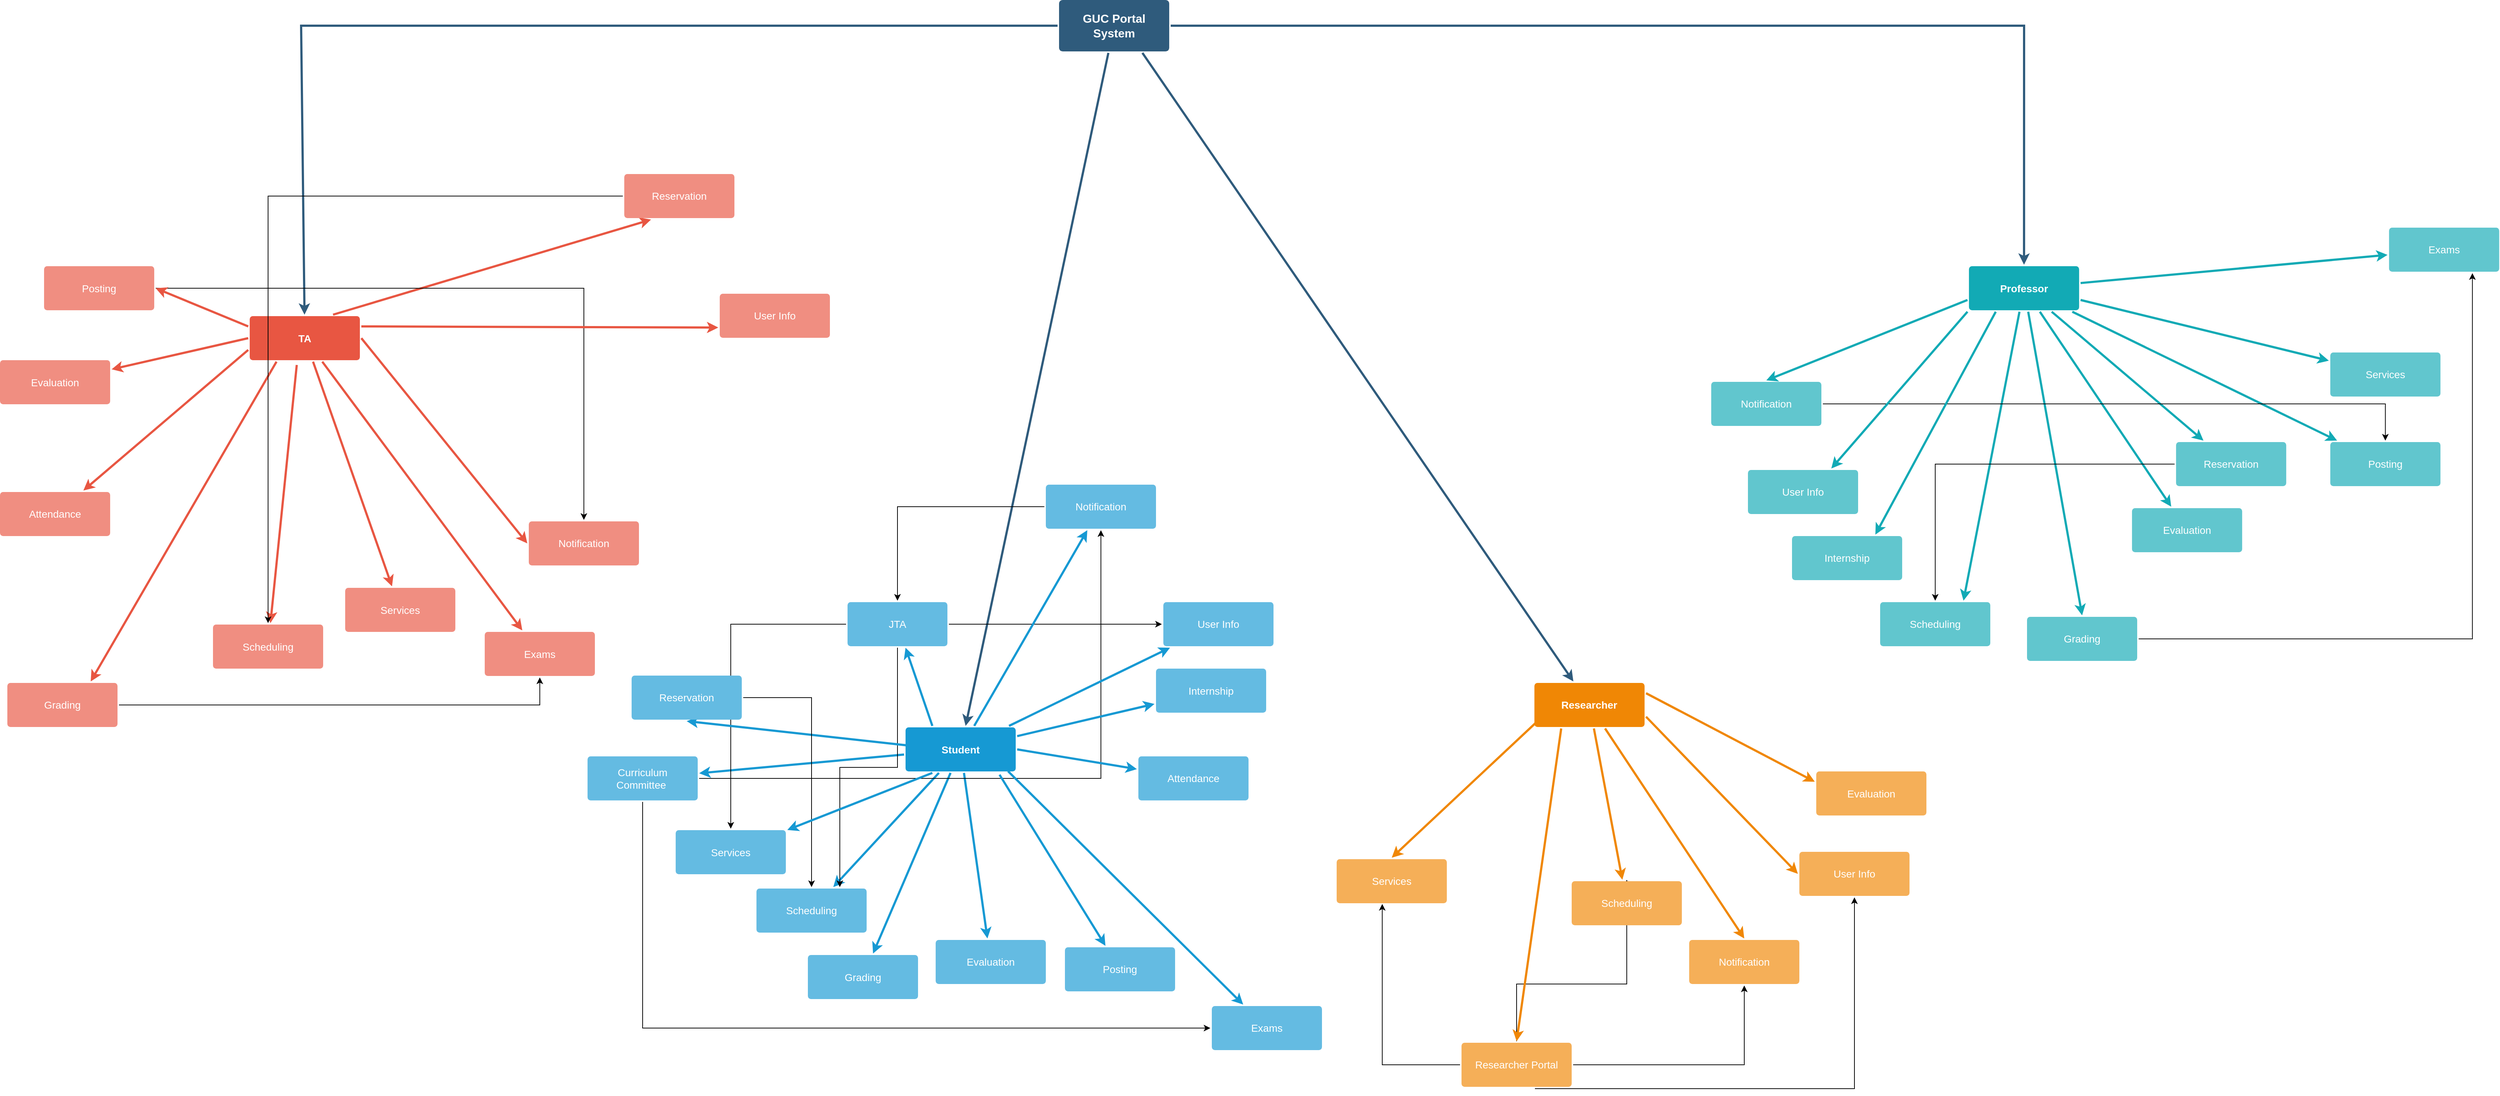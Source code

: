<mxfile version="12.8.1" type="device"><diagram id="6a731a19-8d31-9384-78a2-239565b7b9f0" name="Page-1"><mxGraphModel dx="2893" dy="2434" grid="1" gridSize="10" guides="1" tooltips="1" connect="1" arrows="1" fold="1" page="1" pageScale="1" pageWidth="1169" pageHeight="827" background="#ffffff" math="0" shadow="0"><root><mxCell id="0"/><mxCell id="1" parent="0"/><mxCell id="1745" value="" style="edgeStyle=none;rounded=0;jumpStyle=none;html=1;shadow=0;labelBackgroundColor=none;startArrow=none;startFill=0;endArrow=classic;endFill=1;jettySize=auto;orthogonalLoop=1;strokeColor=#2F5B7C;strokeWidth=3;fontFamily=Helvetica;fontSize=16;fontColor=#23445D;spacing=5;exitX=0.75;exitY=1;exitDx=0;exitDy=0;" parent="1" source="1749" target="1764" edge="1"><mxGeometry relative="1" as="geometry"/></mxCell><mxCell id="1746" value="" style="edgeStyle=none;rounded=0;jumpStyle=none;html=1;shadow=0;labelBackgroundColor=none;startArrow=none;startFill=0;endArrow=classic;endFill=1;jettySize=auto;orthogonalLoop=1;strokeColor=#2F5B7C;strokeWidth=3;fontFamily=Helvetica;fontSize=16;fontColor=#23445D;spacing=5;exitX=1;exitY=0.5;exitDx=0;exitDy=0;" parent="1" source="1749" target="1771" edge="1"><mxGeometry relative="1" as="geometry"><mxPoint x="1608" y="-560" as="sourcePoint"/><Array as="points"><mxPoint x="2826" y="-675"/></Array></mxGeometry></mxCell><mxCell id="1747" value="" style="edgeStyle=none;rounded=0;jumpStyle=none;html=1;shadow=0;labelBackgroundColor=none;startArrow=none;startFill=0;endArrow=classic;endFill=1;jettySize=auto;orthogonalLoop=1;strokeColor=#2F5B7C;strokeWidth=3;fontFamily=Helvetica;fontSize=16;fontColor=#23445D;spacing=5;" parent="1" source="1749" target="1760" edge="1"><mxGeometry relative="1" as="geometry"/></mxCell><mxCell id="1748" value="" style="edgeStyle=none;rounded=0;jumpStyle=none;html=1;shadow=0;labelBackgroundColor=none;startArrow=none;startFill=0;endArrow=classic;endFill=1;jettySize=auto;orthogonalLoop=1;strokeColor=#2F5B7C;strokeWidth=3;fontFamily=Helvetica;fontSize=16;fontColor=#23445D;spacing=5;exitX=0;exitY=0.5;exitDx=0;exitDy=0;" parent="1" source="1749" target="1753" edge="1"><mxGeometry relative="1" as="geometry"><mxPoint x="1265" y="5" as="sourcePoint"/><Array as="points"><mxPoint x="480" y="-675"/></Array></mxGeometry></mxCell><mxCell id="1749" value="GUC Portal System" style="rounded=1;whiteSpace=wrap;html=1;shadow=0;labelBackgroundColor=none;strokeColor=none;strokeWidth=3;fillColor=#2F5B7C;fontFamily=Helvetica;fontSize=16;fontColor=#FFFFFF;align=center;fontStyle=1;spacing=5;arcSize=7;perimeterSpacing=2;" parent="1" vertex="1"><mxGeometry x="1512" y="-710" width="150" height="70" as="geometry"/></mxCell><mxCell id="1750" value="" style="edgeStyle=none;rounded=1;jumpStyle=none;html=1;shadow=0;labelBackgroundColor=none;startArrow=none;startFill=0;jettySize=auto;orthogonalLoop=1;strokeColor=#E85642;strokeWidth=3;fontFamily=Helvetica;fontSize=14;fontColor=#FFFFFF;spacing=5;fontStyle=1;fillColor=#b0e3e6;exitX=0.429;exitY=1.07;exitDx=0;exitDy=0;exitPerimeter=0;" parent="1" source="1753" target="1756" edge="1"><mxGeometry relative="1" as="geometry"/></mxCell><mxCell id="1751" value="" style="edgeStyle=none;rounded=1;jumpStyle=none;html=1;shadow=0;labelBackgroundColor=none;startArrow=none;startFill=0;jettySize=auto;orthogonalLoop=1;strokeColor=#E85642;strokeWidth=3;fontFamily=Helvetica;fontSize=14;fontColor=#FFFFFF;spacing=5;fontStyle=1;fillColor=#b0e3e6;exitX=0.25;exitY=1;exitDx=0;exitDy=0;entryX=0.75;entryY=0;entryDx=0;entryDy=0;" parent="1" source="1753" target="1755" edge="1"><mxGeometry relative="1" as="geometry"><mxPoint x="153.169" y="-112" as="targetPoint"/></mxGeometry></mxCell><mxCell id="1752" value="" style="edgeStyle=none;rounded=1;jumpStyle=none;html=1;shadow=0;labelBackgroundColor=none;startArrow=none;startFill=0;jettySize=auto;orthogonalLoop=1;strokeColor=#E85642;strokeWidth=3;fontFamily=Helvetica;fontSize=14;fontColor=#FFFFFF;spacing=5;fontStyle=1;fillColor=#b0e3e6;exitX=0;exitY=0.5;exitDx=0;exitDy=0;" parent="1" source="1753" target="1754" edge="1"><mxGeometry relative="1" as="geometry"/></mxCell><mxCell id="1753" value="TA" style="rounded=1;whiteSpace=wrap;html=1;shadow=0;labelBackgroundColor=none;strokeColor=none;strokeWidth=3;fillColor=#e85642;fontFamily=Helvetica;fontSize=14;fontColor=#FFFFFF;align=center;spacing=5;fontStyle=1;arcSize=7;perimeterSpacing=2;" parent="1" vertex="1"><mxGeometry x="410" y="-279.5" width="150" height="60" as="geometry"/></mxCell><mxCell id="1754" value="Evaluation" style="rounded=1;whiteSpace=wrap;html=1;shadow=0;labelBackgroundColor=none;strokeColor=none;strokeWidth=3;fillColor=#f08e81;fontFamily=Helvetica;fontSize=14;fontColor=#FFFFFF;align=center;spacing=5;fontStyle=0;arcSize=7;perimeterSpacing=2;" parent="1" vertex="1"><mxGeometry x="70" y="-219.5" width="150" height="60" as="geometry"/></mxCell><mxCell id="rQhUdkyfolmBULI55vf_-1826" style="edgeStyle=orthogonalEdgeStyle;rounded=0;orthogonalLoop=1;jettySize=auto;html=1;strokeColor=#000000;" edge="1" parent="1" source="1755" target="j06e7olfKbZUNl_TNDmU-1807"><mxGeometry relative="1" as="geometry"><mxPoint x="135" y="294" as="targetPoint"/></mxGeometry></mxCell><mxCell id="1755" value="Grading" style="rounded=1;whiteSpace=wrap;html=1;shadow=0;labelBackgroundColor=none;strokeColor=none;strokeWidth=3;fillColor=#f08e81;fontFamily=Helvetica;fontSize=14;fontColor=#FFFFFF;align=center;spacing=5;fontStyle=0;arcSize=7;perimeterSpacing=2;" parent="1" vertex="1"><mxGeometry x="80" y="220" width="150" height="60" as="geometry"/></mxCell><mxCell id="1756" value="Scheduling" style="rounded=1;whiteSpace=wrap;html=1;shadow=0;labelBackgroundColor=none;strokeColor=none;strokeWidth=3;fillColor=#f08e81;fontFamily=Helvetica;fontSize=14;fontColor=#FFFFFF;align=center;spacing=5;fontStyle=0;arcSize=7;perimeterSpacing=2;" parent="1" vertex="1"><mxGeometry x="360" y="140.5" width="150" height="60" as="geometry"/></mxCell><mxCell id="1757" value="" style="edgeStyle=none;rounded=0;jumpStyle=none;html=1;shadow=0;labelBackgroundColor=none;startArrow=none;startFill=0;endArrow=classic;endFill=1;jettySize=auto;orthogonalLoop=1;strokeColor=#1699D3;strokeWidth=3;fontFamily=Helvetica;fontSize=14;fontColor=#FFFFFF;spacing=5;" parent="1" source="1760" target="1763" edge="1"><mxGeometry relative="1" as="geometry"/></mxCell><mxCell id="1758" value="" style="edgeStyle=none;rounded=0;jumpStyle=none;html=1;shadow=0;labelBackgroundColor=none;startArrow=none;startFill=0;endArrow=classic;endFill=1;jettySize=auto;orthogonalLoop=1;strokeColor=#1699D3;strokeWidth=3;fontFamily=Helvetica;fontSize=14;fontColor=#FFFFFF;spacing=5;" parent="1" source="1760" target="1762" edge="1"><mxGeometry relative="1" as="geometry"><mxPoint x="1398.543" y="488" as="targetPoint"/></mxGeometry></mxCell><mxCell id="1759" value="" style="edgeStyle=none;rounded=0;jumpStyle=none;html=1;shadow=0;labelBackgroundColor=none;startArrow=none;startFill=0;endArrow=classic;endFill=1;jettySize=auto;orthogonalLoop=1;strokeColor=#1699D3;strokeWidth=3;fontFamily=Helvetica;fontSize=14;fontColor=#FFFFFF;spacing=5;" parent="1" source="1760" target="1761" edge="1"><mxGeometry relative="1" as="geometry"/></mxCell><mxCell id="1760" value="Student" style="rounded=1;whiteSpace=wrap;html=1;shadow=0;labelBackgroundColor=none;strokeColor=none;strokeWidth=3;fillColor=#1699d3;fontFamily=Helvetica;fontSize=14;fontColor=#FFFFFF;align=center;spacing=5;fontStyle=1;arcSize=7;perimeterSpacing=2;" parent="1" vertex="1"><mxGeometry x="1303" y="280.5" width="150" height="60" as="geometry"/></mxCell><mxCell id="1761" value="Evaluation" style="rounded=1;whiteSpace=wrap;html=1;shadow=0;labelBackgroundColor=none;strokeColor=none;strokeWidth=3;fillColor=#64bbe2;fontFamily=Helvetica;fontSize=14;fontColor=#FFFFFF;align=center;spacing=5;arcSize=7;perimeterSpacing=2;" parent="1" vertex="1"><mxGeometry x="1344" y="570" width="150" height="60" as="geometry"/></mxCell><mxCell id="1762" value="Grading" style="rounded=1;whiteSpace=wrap;html=1;shadow=0;labelBackgroundColor=none;strokeColor=none;strokeWidth=3;fillColor=#64bbe2;fontFamily=Helvetica;fontSize=14;fontColor=#FFFFFF;align=center;spacing=5;arcSize=7;perimeterSpacing=2;" parent="1" vertex="1"><mxGeometry x="1170" y="590.5" width="150" height="60" as="geometry"/></mxCell><mxCell id="1763" value="Scheduling" style="rounded=1;whiteSpace=wrap;html=1;shadow=0;labelBackgroundColor=none;strokeColor=none;strokeWidth=3;fillColor=#64bbe2;fontFamily=Helvetica;fontSize=14;fontColor=#FFFFFF;align=center;spacing=5;arcSize=7;perimeterSpacing=2;" parent="1" vertex="1"><mxGeometry x="1100" y="500" width="150" height="60" as="geometry"/></mxCell><mxCell id="1764" value="Researcher" style="rounded=1;whiteSpace=wrap;html=1;shadow=0;labelBackgroundColor=none;strokeColor=none;strokeWidth=3;fillColor=#F08705;fontFamily=Helvetica;fontSize=14;fontColor=#FFFFFF;align=center;spacing=5;fontStyle=1;arcSize=7;perimeterSpacing=2;" parent="1" vertex="1"><mxGeometry x="2159.25" y="220" width="150" height="60" as="geometry"/></mxCell><mxCell id="1765" value="Evaluation" style="rounded=1;whiteSpace=wrap;html=1;shadow=0;labelBackgroundColor=none;strokeColor=none;strokeWidth=3;fillColor=#f5af58;fontFamily=Helvetica;fontSize=14;fontColor=#FFFFFF;align=center;spacing=5;arcSize=7;perimeterSpacing=2;" parent="1" vertex="1"><mxGeometry x="2543" y="340.5" width="150" height="60" as="geometry"/></mxCell><mxCell id="1766" value="" style="edgeStyle=none;rounded=0;jumpStyle=none;html=1;shadow=0;labelBackgroundColor=none;startArrow=none;startFill=0;endArrow=classic;endFill=1;jettySize=auto;orthogonalLoop=1;strokeColor=#F08705;strokeWidth=3;fontFamily=Helvetica;fontSize=14;fontColor=#FFFFFF;spacing=5;entryX=0;entryY=0.25;entryDx=0;entryDy=0;exitX=1;exitY=0.25;exitDx=0;exitDy=0;" parent="1" source="1764" target="1765" edge="1"><mxGeometry relative="1" as="geometry"><mxPoint x="2584.25" y="331.762" as="targetPoint"/></mxGeometry></mxCell><mxCell id="1767" value="Services" style="rounded=1;whiteSpace=wrap;html=1;shadow=0;labelBackgroundColor=none;strokeColor=none;strokeWidth=3;fillColor=#f5af58;fontFamily=Helvetica;fontSize=14;fontColor=#FFFFFF;align=center;spacing=5;arcSize=7;perimeterSpacing=2;" parent="1" vertex="1"><mxGeometry x="1890" y="460" width="150" height="60" as="geometry"/></mxCell><mxCell id="1768" value="" style="edgeStyle=none;rounded=0;jumpStyle=none;html=1;shadow=0;labelBackgroundColor=none;startArrow=none;startFill=0;endArrow=classic;endFill=1;jettySize=auto;orthogonalLoop=1;strokeColor=#F08705;strokeWidth=3;fontFamily=Helvetica;fontSize=14;fontColor=#FFFFFF;spacing=5;entryX=0.5;entryY=0;entryDx=0;entryDy=0;" parent="1" target="1767" edge="1"><mxGeometry relative="1" as="geometry"><mxPoint x="2170" y="266" as="sourcePoint"/><mxPoint x="2030.003" y="537.25" as="targetPoint"/></mxGeometry></mxCell><mxCell id="rQhUdkyfolmBULI55vf_-1818" style="edgeStyle=orthogonalEdgeStyle;rounded=0;orthogonalLoop=1;jettySize=auto;html=1;entryX=0.416;entryY=0.984;entryDx=0;entryDy=0;entryPerimeter=0;strokeColor=#000000;" edge="1" parent="1" source="1769" target="1767"><mxGeometry relative="1" as="geometry"/></mxCell><mxCell id="rQhUdkyfolmBULI55vf_-1819" style="edgeStyle=orthogonalEdgeStyle;rounded=0;orthogonalLoop=1;jettySize=auto;html=1;entryX=0.5;entryY=0;entryDx=0;entryDy=0;strokeColor=#000000;" edge="1" parent="1" source="1769" target="j06e7olfKbZUNl_TNDmU-1837"><mxGeometry relative="1" as="geometry"/></mxCell><mxCell id="rQhUdkyfolmBULI55vf_-1820" style="edgeStyle=orthogonalEdgeStyle;rounded=0;orthogonalLoop=1;jettySize=auto;html=1;strokeColor=#000000;exitX=0.662;exitY=1.008;exitDx=0;exitDy=0;exitPerimeter=0;" edge="1" parent="1" source="1769" target="j06e7olfKbZUNl_TNDmU-1832"><mxGeometry relative="1" as="geometry"/></mxCell><mxCell id="rQhUdkyfolmBULI55vf_-1821" style="edgeStyle=orthogonalEdgeStyle;rounded=0;orthogonalLoop=1;jettySize=auto;html=1;strokeColor=#000000;" edge="1" parent="1" source="1769" target="j06e7olfKbZUNl_TNDmU-1834"><mxGeometry relative="1" as="geometry"/></mxCell><mxCell id="1769" value="Researcher Portal" style="rounded=1;whiteSpace=wrap;html=1;shadow=0;labelBackgroundColor=none;strokeColor=none;strokeWidth=3;fillColor=#f5af58;fontFamily=Helvetica;fontSize=14;fontColor=#FFFFFF;align=center;spacing=5;arcSize=7;perimeterSpacing=2;" parent="1" vertex="1"><mxGeometry x="2060" y="710" width="150" height="60" as="geometry"/></mxCell><mxCell id="1770" value="" style="edgeStyle=none;rounded=0;jumpStyle=none;html=1;shadow=0;labelBackgroundColor=none;startArrow=none;startFill=0;endArrow=classic;endFill=1;jettySize=auto;orthogonalLoop=1;strokeColor=#F08705;strokeWidth=3;fontFamily=Helvetica;fontSize=14;fontColor=#FFFFFF;spacing=5;exitX=0.25;exitY=1;exitDx=0;exitDy=0;entryX=0.5;entryY=0;entryDx=0;entryDy=0;" parent="1" source="1764" target="1769" edge="1"><mxGeometry relative="1" as="geometry"><mxPoint x="2019.25" y="450" as="targetPoint"/></mxGeometry></mxCell><mxCell id="1771" value="Professor" style="rounded=1;whiteSpace=wrap;html=1;shadow=0;labelBackgroundColor=none;strokeColor=none;strokeWidth=3;fillColor=#12aab5;fontFamily=Helvetica;fontSize=14;fontColor=#FFFFFF;align=center;spacing=5;fontStyle=1;arcSize=7;perimeterSpacing=2;" parent="1" vertex="1"><mxGeometry x="2750.92" y="-347.5" width="150" height="60" as="geometry"/></mxCell><mxCell id="1772" value="&lt;span style=&quot;white-space: normal&quot;&gt;Scheduling&lt;/span&gt;" style="rounded=1;whiteSpace=wrap;html=1;shadow=0;labelBackgroundColor=none;strokeColor=none;strokeWidth=3;fillColor=#61c6ce;fontFamily=Helvetica;fontSize=14;fontColor=#FFFFFF;align=center;spacing=5;fontStyle=0;arcSize=7;perimeterSpacing=2;" parent="1" vertex="1"><mxGeometry x="2630" y="110" width="150" height="60" as="geometry"/></mxCell><mxCell id="1773" value="" style="edgeStyle=none;rounded=1;jumpStyle=none;html=1;shadow=0;labelBackgroundColor=none;startArrow=none;startFill=0;jettySize=auto;orthogonalLoop=1;strokeColor=#12AAB5;strokeWidth=3;fontFamily=Helvetica;fontSize=14;fontColor=#FFFFFF;spacing=5;fontStyle=1;fillColor=#b0e3e6;entryX=0.75;entryY=0;entryDx=0;entryDy=0;" parent="1" source="1771" target="1772" edge="1"><mxGeometry relative="1" as="geometry"><mxPoint x="2753.87" y="70" as="targetPoint"/></mxGeometry></mxCell><mxCell id="rQhUdkyfolmBULI55vf_-1824" style="edgeStyle=orthogonalEdgeStyle;rounded=0;orthogonalLoop=1;jettySize=auto;html=1;entryX=0.75;entryY=1;entryDx=0;entryDy=0;strokeColor=#000000;" edge="1" parent="1" source="1774" target="j06e7olfKbZUNl_TNDmU-1824"><mxGeometry relative="1" as="geometry"/></mxCell><mxCell id="1774" value="Grading" style="rounded=1;whiteSpace=wrap;html=1;shadow=0;labelBackgroundColor=none;strokeColor=none;strokeWidth=3;fillColor=#61c6ce;fontFamily=Helvetica;fontSize=14;fontColor=#FFFFFF;align=center;spacing=5;fontStyle=0;arcSize=7;perimeterSpacing=2;" parent="1" vertex="1"><mxGeometry x="2830" y="130" width="150" height="60" as="geometry"/></mxCell><mxCell id="1775" value="" style="edgeStyle=none;rounded=1;jumpStyle=none;html=1;shadow=0;labelBackgroundColor=none;startArrow=none;startFill=0;jettySize=auto;orthogonalLoop=1;strokeColor=#12AAB5;strokeWidth=3;fontFamily=Helvetica;fontSize=14;fontColor=#FFFFFF;spacing=5;fontStyle=1;fillColor=#b0e3e6;entryX=0.5;entryY=0;entryDx=0;entryDy=0;" parent="1" source="1771" target="1774" edge="1"><mxGeometry relative="1" as="geometry"><mxPoint x="2880.853" y="-214.5" as="targetPoint"/></mxGeometry></mxCell><mxCell id="1776" value="Evaluation" style="rounded=1;whiteSpace=wrap;html=1;shadow=0;labelBackgroundColor=none;strokeColor=none;strokeWidth=3;fillColor=#61c6ce;fontFamily=Helvetica;fontSize=14;fontColor=#FFFFFF;align=center;spacing=5;fontStyle=0;arcSize=7;perimeterSpacing=2;" parent="1" vertex="1"><mxGeometry x="2972.92" y="-18" width="150" height="60" as="geometry"/></mxCell><mxCell id="1777" value="" style="edgeStyle=none;rounded=1;jumpStyle=none;html=1;shadow=0;labelBackgroundColor=none;startArrow=none;startFill=0;jettySize=auto;orthogonalLoop=1;strokeColor=#12AAB5;strokeWidth=3;fontFamily=Helvetica;fontSize=14;fontColor=#FFFFFF;spacing=5;fontStyle=1;fillColor=#b0e3e6;" parent="1" source="1771" target="1776" edge="1"><mxGeometry relative="1" as="geometry"/></mxCell><mxCell id="rQhUdkyfolmBULI55vf_-1822" style="edgeStyle=orthogonalEdgeStyle;rounded=0;orthogonalLoop=1;jettySize=auto;html=1;strokeColor=#000000;" edge="1" parent="1" source="1778" target="1772"><mxGeometry relative="1" as="geometry"/></mxCell><mxCell id="1778" value="Reservation" style="rounded=1;whiteSpace=wrap;html=1;shadow=0;labelBackgroundColor=none;strokeColor=none;strokeWidth=3;fillColor=#61c6ce;fontFamily=Helvetica;fontSize=14;fontColor=#FFFFFF;align=center;spacing=5;fontStyle=0;arcSize=7;perimeterSpacing=2;" parent="1" vertex="1"><mxGeometry x="3032.92" y="-108" width="150" height="60" as="geometry"/></mxCell><mxCell id="1779" value="" style="edgeStyle=none;rounded=1;jumpStyle=none;html=1;shadow=0;labelBackgroundColor=none;startArrow=none;startFill=0;jettySize=auto;orthogonalLoop=1;strokeColor=#12AAB5;strokeWidth=3;fontFamily=Helvetica;fontSize=14;fontColor=#FFFFFF;spacing=5;fontStyle=1;fillColor=#b0e3e6;" parent="1" source="1771" target="1778" edge="1"><mxGeometry relative="1" as="geometry"/></mxCell><mxCell id="j06e7olfKbZUNl_TNDmU-1779" value="" style="edgeStyle=none;rounded=1;jumpStyle=none;html=1;shadow=0;labelBackgroundColor=none;startArrow=none;startFill=0;jettySize=auto;orthogonalLoop=1;strokeColor=#E85642;strokeWidth=3;fontFamily=Helvetica;fontSize=14;fontColor=#FFFFFF;spacing=5;fontStyle=1;fillColor=#b0e3e6;entryX=0.25;entryY=1;entryDx=0;entryDy=0;exitX=0.75;exitY=0;exitDx=0;exitDy=0;" parent="1" target="j06e7olfKbZUNl_TNDmU-1780" edge="1" source="1753"><mxGeometry relative="1" as="geometry"><mxPoint x="600" y="40" as="sourcePoint"/><mxPoint x="758" y="-233.5" as="targetPoint"/></mxGeometry></mxCell><mxCell id="rQhUdkyfolmBULI55vf_-1812" style="edgeStyle=orthogonalEdgeStyle;rounded=0;orthogonalLoop=1;jettySize=auto;html=1;strokeColor=#000000;" edge="1" parent="1" source="j06e7olfKbZUNl_TNDmU-1780" target="1756"><mxGeometry relative="1" as="geometry"/></mxCell><mxCell id="j06e7olfKbZUNl_TNDmU-1780" value="Reservation" style="rounded=1;whiteSpace=wrap;html=1;shadow=0;labelBackgroundColor=none;strokeColor=none;strokeWidth=3;fillColor=#f08e81;fontFamily=Helvetica;fontSize=14;fontColor=#FFFFFF;align=center;spacing=5;fontStyle=0;arcSize=7;perimeterSpacing=2;" parent="1" vertex="1"><mxGeometry x="920" y="-473" width="150" height="60" as="geometry"/></mxCell><mxCell id="j06e7olfKbZUNl_TNDmU-1782" value="" style="edgeStyle=none;rounded=0;jumpStyle=none;html=1;shadow=0;labelBackgroundColor=none;startArrow=none;startFill=0;endArrow=classic;endFill=1;jettySize=auto;orthogonalLoop=1;strokeColor=#1699D3;strokeWidth=3;fontFamily=Helvetica;fontSize=14;fontColor=#FFFFFF;spacing=5;" parent="1" source="1760" target="j06e7olfKbZUNl_TNDmU-1783" edge="1"><mxGeometry relative="1" as="geometry"><mxPoint x="1208.368" y="332.5" as="sourcePoint"/></mxGeometry></mxCell><mxCell id="rQhUdkyfolmBULI55vf_-1808" style="edgeStyle=orthogonalEdgeStyle;rounded=0;orthogonalLoop=1;jettySize=auto;html=1;strokeColor=#000000;" edge="1" parent="1" source="j06e7olfKbZUNl_TNDmU-1783" target="j06e7olfKbZUNl_TNDmU-1821"><mxGeometry relative="1" as="geometry"><mxPoint x="960" y="620" as="targetPoint"/><Array as="points"><mxPoint x="945" y="690"/><mxPoint x="1587" y="690"/></Array></mxGeometry></mxCell><mxCell id="rQhUdkyfolmBULI55vf_-1810" style="edgeStyle=orthogonalEdgeStyle;rounded=0;orthogonalLoop=1;jettySize=auto;html=1;strokeColor=#000000;" edge="1" parent="1" source="j06e7olfKbZUNl_TNDmU-1783" target="j06e7olfKbZUNl_TNDmU-1813"><mxGeometry relative="1" as="geometry"/></mxCell><mxCell id="j06e7olfKbZUNl_TNDmU-1783" value="Curriculum Committee&amp;nbsp;" style="rounded=1;whiteSpace=wrap;html=1;shadow=0;labelBackgroundColor=none;strokeColor=none;strokeWidth=3;fillColor=#64bbe2;fontFamily=Helvetica;fontSize=14;fontColor=#FFFFFF;align=center;spacing=5;arcSize=7;perimeterSpacing=2;" parent="1" vertex="1"><mxGeometry x="870" y="320" width="150" height="60" as="geometry"/></mxCell><mxCell id="j06e7olfKbZUNl_TNDmU-1784" value="" style="edgeStyle=none;rounded=0;jumpStyle=none;html=1;shadow=0;labelBackgroundColor=none;startArrow=none;startFill=0;endArrow=classic;endFill=1;jettySize=auto;orthogonalLoop=1;strokeColor=#1699D3;strokeWidth=3;fontFamily=Helvetica;fontSize=14;fontColor=#FFFFFF;spacing=5;exitX=0.25;exitY=0;exitDx=0;exitDy=0;" parent="1" source="1760" target="j06e7olfKbZUNl_TNDmU-1785" edge="1"><mxGeometry relative="1" as="geometry"><mxPoint x="1148.368" y="264.5" as="sourcePoint"/></mxGeometry></mxCell><mxCell id="rQhUdkyfolmBULI55vf_-1803" style="edgeStyle=orthogonalEdgeStyle;rounded=0;orthogonalLoop=1;jettySize=auto;html=1;strokeColor=#000000;entryX=0.75;entryY=0;entryDx=0;entryDy=0;" edge="1" parent="1" source="j06e7olfKbZUNl_TNDmU-1785" target="1763"><mxGeometry relative="1" as="geometry"><mxPoint x="1270" y="470" as="targetPoint"/></mxGeometry></mxCell><mxCell id="rQhUdkyfolmBULI55vf_-1804" style="edgeStyle=orthogonalEdgeStyle;rounded=0;orthogonalLoop=1;jettySize=auto;html=1;strokeColor=#000000;" edge="1" parent="1" source="j06e7olfKbZUNl_TNDmU-1785" target="j06e7olfKbZUNl_TNDmU-1819"><mxGeometry relative="1" as="geometry"/></mxCell><mxCell id="rQhUdkyfolmBULI55vf_-1805" style="edgeStyle=orthogonalEdgeStyle;rounded=0;orthogonalLoop=1;jettySize=auto;html=1;strokeColor=#000000;" edge="1" parent="1" source="j06e7olfKbZUNl_TNDmU-1785" target="j06e7olfKbZUNl_TNDmU-1791"><mxGeometry relative="1" as="geometry"/></mxCell><mxCell id="j06e7olfKbZUNl_TNDmU-1785" value="JTA" style="rounded=1;whiteSpace=wrap;html=1;shadow=0;labelBackgroundColor=none;strokeColor=none;strokeWidth=3;fillColor=#64bbe2;fontFamily=Helvetica;fontSize=14;fontColor=#FFFFFF;align=center;spacing=5;arcSize=7;perimeterSpacing=2;" parent="1" vertex="1"><mxGeometry x="1224" y="110" width="136" height="60" as="geometry"/></mxCell><mxCell id="j06e7olfKbZUNl_TNDmU-1786" value="" style="edgeStyle=none;rounded=0;jumpStyle=none;html=1;shadow=0;labelBackgroundColor=none;startArrow=none;startFill=0;endArrow=classic;endFill=1;jettySize=auto;orthogonalLoop=1;strokeColor=#1699D3;strokeWidth=3;fontFamily=Helvetica;fontSize=14;fontColor=#FFFFFF;spacing=5;exitX=0.026;exitY=0.414;exitDx=0;exitDy=0;exitPerimeter=0;entryX=0.5;entryY=1;entryDx=0;entryDy=0;" parent="1" source="1760" target="j06e7olfKbZUNl_TNDmU-1787" edge="1"><mxGeometry relative="1" as="geometry"><mxPoint x="1178.368" y="223" as="sourcePoint"/><mxPoint x="1298.122" y="292" as="targetPoint"/></mxGeometry></mxCell><mxCell id="rQhUdkyfolmBULI55vf_-1807" style="edgeStyle=orthogonalEdgeStyle;rounded=0;orthogonalLoop=1;jettySize=auto;html=1;strokeColor=#000000;" edge="1" parent="1" source="j06e7olfKbZUNl_TNDmU-1787" target="1763"><mxGeometry relative="1" as="geometry"/></mxCell><mxCell id="j06e7olfKbZUNl_TNDmU-1787" value="Reservation" style="rounded=1;whiteSpace=wrap;html=1;shadow=0;labelBackgroundColor=none;strokeColor=none;strokeWidth=3;fillColor=#64bbe2;fontFamily=Helvetica;fontSize=14;fontColor=#FFFFFF;align=center;spacing=5;arcSize=7;perimeterSpacing=2;" parent="1" vertex="1"><mxGeometry x="930" y="210" width="150" height="60" as="geometry"/></mxCell><mxCell id="rQhUdkyfolmBULI55vf_-1813" style="edgeStyle=orthogonalEdgeStyle;rounded=0;orthogonalLoop=1;jettySize=auto;html=1;strokeColor=#000000;" edge="1" parent="1" source="j06e7olfKbZUNl_TNDmU-1789" target="j06e7olfKbZUNl_TNDmU-1809"><mxGeometry relative="1" as="geometry"/></mxCell><mxCell id="j06e7olfKbZUNl_TNDmU-1789" value="Posting" style="rounded=1;whiteSpace=wrap;html=1;shadow=0;labelBackgroundColor=none;strokeColor=none;strokeWidth=3;fillColor=#f08e81;fontFamily=Helvetica;fontSize=14;fontColor=#FFFFFF;align=center;spacing=5;fontStyle=0;arcSize=7;perimeterSpacing=2;" parent="1" vertex="1"><mxGeometry x="130" y="-347.5" width="150" height="60" as="geometry"/></mxCell><mxCell id="j06e7olfKbZUNl_TNDmU-1790" value="" style="edgeStyle=none;rounded=1;jumpStyle=none;html=1;shadow=0;labelBackgroundColor=none;startArrow=none;startFill=0;jettySize=auto;orthogonalLoop=1;strokeColor=#E85642;strokeWidth=3;fontFamily=Helvetica;fontSize=14;fontColor=#FFFFFF;spacing=5;fontStyle=1;fillColor=#b0e3e6;entryX=1;entryY=0.5;entryDx=0;entryDy=0;exitX=0;exitY=0.25;exitDx=0;exitDy=0;" parent="1" source="1753" target="j06e7olfKbZUNl_TNDmU-1789" edge="1"><mxGeometry relative="1" as="geometry"><mxPoint x="477" y="-190" as="sourcePoint"/><mxPoint x="152" y="-226.0" as="targetPoint"/></mxGeometry></mxCell><mxCell id="j06e7olfKbZUNl_TNDmU-1791" value="Services" style="rounded=1;whiteSpace=wrap;html=1;shadow=0;labelBackgroundColor=none;strokeColor=none;strokeWidth=3;fillColor=#64bbe2;fontFamily=Helvetica;fontSize=14;fontColor=#FFFFFF;align=center;spacing=5;arcSize=7;perimeterSpacing=2;" parent="1" vertex="1"><mxGeometry x="990" y="420.5" width="150" height="60" as="geometry"/></mxCell><mxCell id="j06e7olfKbZUNl_TNDmU-1792" value="" style="edgeStyle=none;rounded=0;jumpStyle=none;html=1;shadow=0;labelBackgroundColor=none;startArrow=none;startFill=0;endArrow=classic;endFill=1;jettySize=auto;orthogonalLoop=1;strokeColor=#1699D3;strokeWidth=3;fontFamily=Helvetica;fontSize=14;fontColor=#FFFFFF;spacing=5;exitX=0.25;exitY=1;exitDx=0;exitDy=0;" parent="1" source="1760" target="j06e7olfKbZUNl_TNDmU-1791" edge="1"><mxGeometry relative="1" as="geometry"><mxPoint x="1379.5" y="449.999" as="sourcePoint"/></mxGeometry></mxCell><mxCell id="j06e7olfKbZUNl_TNDmU-1793" value="" style="edgeStyle=none;rounded=0;jumpStyle=none;html=1;shadow=0;labelBackgroundColor=none;startArrow=none;startFill=0;endArrow=classic;endFill=1;jettySize=auto;orthogonalLoop=1;strokeColor=#1699D3;strokeWidth=3;fontFamily=Helvetica;fontSize=14;fontColor=#FFFFFF;spacing=5;exitX=0.844;exitY=1.039;exitDx=0;exitDy=0;exitPerimeter=0;" parent="1" source="1760" target="j06e7olfKbZUNl_TNDmU-1794" edge="1"><mxGeometry relative="1" as="geometry"><mxPoint x="1881" y="439.05" as="sourcePoint"/></mxGeometry></mxCell><mxCell id="j06e7olfKbZUNl_TNDmU-1794" value="Posting" style="rounded=1;whiteSpace=wrap;html=1;shadow=0;labelBackgroundColor=none;strokeColor=none;strokeWidth=3;fillColor=#64bbe2;fontFamily=Helvetica;fontSize=14;fontColor=#FFFFFF;align=center;spacing=5;arcSize=7;perimeterSpacing=2;" parent="1" vertex="1"><mxGeometry x="1520" y="580" width="150" height="60" as="geometry"/></mxCell><mxCell id="j06e7olfKbZUNl_TNDmU-1797" value="" style="edgeStyle=none;rounded=0;jumpStyle=none;html=1;shadow=0;labelBackgroundColor=none;startArrow=none;startFill=0;endArrow=classic;endFill=1;jettySize=auto;orthogonalLoop=1;strokeColor=#1699D3;strokeWidth=3;fontFamily=Helvetica;fontSize=14;fontColor=#FFFFFF;spacing=5;exitX=1;exitY=0.5;exitDx=0;exitDy=0;" parent="1" source="1760" target="j06e7olfKbZUNl_TNDmU-1798" edge="1"><mxGeometry relative="1" as="geometry"><mxPoint x="1761" y="220.0" as="sourcePoint"/></mxGeometry></mxCell><mxCell id="j06e7olfKbZUNl_TNDmU-1798" value="Attendance" style="rounded=1;whiteSpace=wrap;html=1;shadow=0;labelBackgroundColor=none;strokeColor=none;strokeWidth=3;fillColor=#64bbe2;fontFamily=Helvetica;fontSize=14;fontColor=#FFFFFF;align=center;spacing=5;arcSize=7;perimeterSpacing=2;" parent="1" vertex="1"><mxGeometry x="1620" y="320.0" width="150" height="60" as="geometry"/></mxCell><mxCell id="j06e7olfKbZUNl_TNDmU-1799" value="Services" style="rounded=1;whiteSpace=wrap;html=1;shadow=0;labelBackgroundColor=none;strokeColor=none;strokeWidth=3;fillColor=#f08e81;fontFamily=Helvetica;fontSize=14;fontColor=#FFFFFF;align=center;spacing=5;fontStyle=0;arcSize=7;perimeterSpacing=2;" parent="1" vertex="1"><mxGeometry x="540" y="90.5" width="150" height="60" as="geometry"/></mxCell><mxCell id="j06e7olfKbZUNl_TNDmU-1800" value="" style="edgeStyle=none;rounded=1;jumpStyle=none;html=1;shadow=0;labelBackgroundColor=none;startArrow=none;startFill=0;jettySize=auto;orthogonalLoop=1;strokeColor=#E85642;strokeWidth=3;fontFamily=Helvetica;fontSize=14;fontColor=#FFFFFF;spacing=5;fontStyle=1;fillColor=#b0e3e6;" parent="1" source="1753" target="j06e7olfKbZUNl_TNDmU-1799" edge="1"><mxGeometry relative="1" as="geometry"><mxPoint x="467" y="-190.332" as="sourcePoint"/><mxPoint x="292.0" y="-236" as="targetPoint"/></mxGeometry></mxCell><mxCell id="j06e7olfKbZUNl_TNDmU-1801" value="Services" style="rounded=1;whiteSpace=wrap;html=1;shadow=0;labelBackgroundColor=none;strokeColor=none;strokeWidth=3;fillColor=#61c6ce;fontFamily=Helvetica;fontSize=14;fontColor=#FFFFFF;align=center;spacing=5;fontStyle=0;arcSize=7;perimeterSpacing=2;" parent="1" vertex="1"><mxGeometry x="3242.92" y="-230" width="150" height="60" as="geometry"/></mxCell><mxCell id="j06e7olfKbZUNl_TNDmU-1802" value="" style="edgeStyle=none;rounded=1;jumpStyle=none;html=1;shadow=0;labelBackgroundColor=none;startArrow=none;startFill=0;jettySize=auto;orthogonalLoop=1;strokeColor=#12AAB5;strokeWidth=3;fontFamily=Helvetica;fontSize=14;fontColor=#FFFFFF;spacing=5;fontStyle=1;fillColor=#b0e3e6;exitX=1;exitY=0.75;exitDx=0;exitDy=0;" parent="1" source="1771" target="j06e7olfKbZUNl_TNDmU-1801" edge="1"><mxGeometry relative="1" as="geometry"><mxPoint x="2869.293" y="-493.0" as="sourcePoint"/></mxGeometry></mxCell><mxCell id="j06e7olfKbZUNl_TNDmU-1804" value="" style="edgeStyle=none;rounded=1;jumpStyle=none;html=1;shadow=0;labelBackgroundColor=none;startArrow=none;startFill=0;jettySize=auto;orthogonalLoop=1;strokeColor=#E85642;strokeWidth=3;fontFamily=Helvetica;fontSize=14;fontColor=#FFFFFF;spacing=5;fontStyle=1;fillColor=#b0e3e6;entryX=0.75;entryY=0;entryDx=0;entryDy=0;exitX=0;exitY=0.75;exitDx=0;exitDy=0;" parent="1" source="1753" target="j06e7olfKbZUNl_TNDmU-1805" edge="1"><mxGeometry relative="1" as="geometry"><mxPoint x="474.5" y="-74" as="sourcePoint"/><mxPoint x="474.5" y="-170.5" as="targetPoint"/></mxGeometry></mxCell><mxCell id="j06e7olfKbZUNl_TNDmU-1805" value="Attendance" style="rounded=1;whiteSpace=wrap;html=1;shadow=0;labelBackgroundColor=none;strokeColor=none;strokeWidth=3;fillColor=#f08e81;fontFamily=Helvetica;fontSize=14;fontColor=#FFFFFF;align=center;spacing=5;fontStyle=0;arcSize=7;perimeterSpacing=2;" parent="1" vertex="1"><mxGeometry x="70" y="-40" width="150" height="60" as="geometry"/></mxCell><mxCell id="j06e7olfKbZUNl_TNDmU-1806" value="" style="edgeStyle=none;rounded=1;jumpStyle=none;html=1;shadow=0;labelBackgroundColor=none;startArrow=none;startFill=0;jettySize=auto;orthogonalLoop=1;strokeColor=#E85642;strokeWidth=3;fontFamily=Helvetica;fontSize=14;fontColor=#FFFFFF;spacing=5;fontStyle=1;fillColor=#b0e3e6;" parent="1" source="1753" target="j06e7olfKbZUNl_TNDmU-1807" edge="1"><mxGeometry relative="1" as="geometry"><mxPoint x="734.5" y="-124" as="sourcePoint"/><mxPoint x="536.5" y="-111.5" as="targetPoint"/></mxGeometry></mxCell><mxCell id="j06e7olfKbZUNl_TNDmU-1807" value="Exams" style="rounded=1;whiteSpace=wrap;html=1;shadow=0;labelBackgroundColor=none;strokeColor=none;strokeWidth=3;fillColor=#f08e81;fontFamily=Helvetica;fontSize=14;fontColor=#FFFFFF;align=center;spacing=5;fontStyle=0;arcSize=7;perimeterSpacing=2;" parent="1" vertex="1"><mxGeometry x="730" y="150.5" width="150" height="60" as="geometry"/></mxCell><mxCell id="j06e7olfKbZUNl_TNDmU-1808" value="" style="edgeStyle=none;rounded=1;jumpStyle=none;html=1;shadow=0;labelBackgroundColor=none;startArrow=none;startFill=0;jettySize=auto;orthogonalLoop=1;strokeColor=#E85642;strokeWidth=3;fontFamily=Helvetica;fontSize=14;fontColor=#FFFFFF;spacing=5;fontStyle=1;fillColor=#b0e3e6;entryX=0;entryY=0.5;entryDx=0;entryDy=0;exitX=1;exitY=0.5;exitDx=0;exitDy=0;" parent="1" source="1753" target="j06e7olfKbZUNl_TNDmU-1809" edge="1"><mxGeometry relative="1" as="geometry"><mxPoint x="650.0" y="-102" as="sourcePoint"/><mxPoint x="650" y="-198.5" as="targetPoint"/></mxGeometry></mxCell><mxCell id="j06e7olfKbZUNl_TNDmU-1809" value="Notification" style="rounded=1;whiteSpace=wrap;html=1;shadow=0;labelBackgroundColor=none;strokeColor=none;strokeWidth=3;fillColor=#f08e81;fontFamily=Helvetica;fontSize=14;fontColor=#FFFFFF;align=center;spacing=5;fontStyle=0;arcSize=7;perimeterSpacing=2;" parent="1" vertex="1"><mxGeometry x="790" width="150" height="60" as="geometry"/></mxCell><mxCell id="j06e7olfKbZUNl_TNDmU-1810" value="User Info" style="rounded=1;whiteSpace=wrap;html=1;shadow=0;labelBackgroundColor=none;strokeColor=none;strokeWidth=3;fillColor=#f08e81;fontFamily=Helvetica;fontSize=14;fontColor=#FFFFFF;align=center;spacing=5;fontStyle=0;arcSize=7;perimeterSpacing=2;" parent="1" vertex="1"><mxGeometry x="1050" y="-310" width="150" height="60" as="geometry"/></mxCell><mxCell id="j06e7olfKbZUNl_TNDmU-1811" value="" style="edgeStyle=none;rounded=1;jumpStyle=none;html=1;shadow=0;labelBackgroundColor=none;startArrow=none;startFill=0;jettySize=auto;orthogonalLoop=1;strokeColor=#E85642;strokeWidth=3;fontFamily=Helvetica;fontSize=14;fontColor=#FFFFFF;spacing=5;fontStyle=1;fillColor=#b0e3e6;entryX=0;entryY=0.75;entryDx=0;entryDy=0;exitX=1;exitY=0.25;exitDx=0;exitDy=0;" parent="1" source="1753" target="j06e7olfKbZUNl_TNDmU-1810" edge="1"><mxGeometry relative="1" as="geometry"><mxPoint x="277" y="-95.917" as="sourcePoint"/><mxPoint x="292.0" y="-165.5" as="targetPoint"/></mxGeometry></mxCell><mxCell id="j06e7olfKbZUNl_TNDmU-1812" value="" style="edgeStyle=none;rounded=0;jumpStyle=none;html=1;shadow=0;labelBackgroundColor=none;startArrow=none;startFill=0;endArrow=classic;endFill=1;jettySize=auto;orthogonalLoop=1;strokeColor=#1699D3;strokeWidth=3;fontFamily=Helvetica;fontSize=14;fontColor=#FFFFFF;spacing=5;" parent="1" source="1760" target="j06e7olfKbZUNl_TNDmU-1813" edge="1"><mxGeometry relative="1" as="geometry"><mxPoint x="1471" y="234.05" as="sourcePoint"/></mxGeometry></mxCell><mxCell id="rQhUdkyfolmBULI55vf_-1806" style="edgeStyle=orthogonalEdgeStyle;rounded=0;orthogonalLoop=1;jettySize=auto;html=1;strokeColor=#000000;" edge="1" parent="1" source="j06e7olfKbZUNl_TNDmU-1813" target="j06e7olfKbZUNl_TNDmU-1785"><mxGeometry relative="1" as="geometry"/></mxCell><mxCell id="j06e7olfKbZUNl_TNDmU-1813" value="Notification" style="rounded=1;whiteSpace=wrap;html=1;shadow=0;labelBackgroundColor=none;strokeColor=none;strokeWidth=3;fillColor=#64bbe2;fontFamily=Helvetica;fontSize=14;fontColor=#FFFFFF;align=center;spacing=5;arcSize=7;perimeterSpacing=2;" parent="1" vertex="1"><mxGeometry x="1494" y="-50" width="150" height="60" as="geometry"/></mxCell><mxCell id="j06e7olfKbZUNl_TNDmU-1816" value="" style="edgeStyle=none;rounded=0;jumpStyle=none;html=1;shadow=0;labelBackgroundColor=none;startArrow=none;startFill=0;endArrow=classic;endFill=1;jettySize=auto;orthogonalLoop=1;strokeColor=#1699D3;strokeWidth=3;fontFamily=Helvetica;fontSize=14;fontColor=#FFFFFF;spacing=5;" parent="1" source="1760" target="j06e7olfKbZUNl_TNDmU-1817" edge="1"><mxGeometry relative="1" as="geometry"><mxPoint x="1571" y="574.05" as="sourcePoint"/></mxGeometry></mxCell><mxCell id="j06e7olfKbZUNl_TNDmU-1817" value="Internship" style="rounded=1;whiteSpace=wrap;html=1;shadow=0;labelBackgroundColor=none;strokeColor=none;strokeWidth=3;fillColor=#64bbe2;fontFamily=Helvetica;fontSize=14;fontColor=#FFFFFF;align=center;spacing=5;arcSize=7;perimeterSpacing=2;" parent="1" vertex="1"><mxGeometry x="1644" y="200.5" width="150" height="60" as="geometry"/></mxCell><mxCell id="j06e7olfKbZUNl_TNDmU-1818" value="" style="edgeStyle=none;rounded=0;jumpStyle=none;html=1;shadow=0;labelBackgroundColor=none;startArrow=none;startFill=0;endArrow=classic;endFill=1;jettySize=auto;orthogonalLoop=1;strokeColor=#1699D3;strokeWidth=3;fontFamily=Helvetica;fontSize=14;fontColor=#FFFFFF;spacing=5;" parent="1" source="1760" target="j06e7olfKbZUNl_TNDmU-1819" edge="1"><mxGeometry relative="1" as="geometry"><mxPoint x="1442.996" y="290.728" as="sourcePoint"/></mxGeometry></mxCell><mxCell id="j06e7olfKbZUNl_TNDmU-1819" value="User Info" style="rounded=1;whiteSpace=wrap;html=1;shadow=0;labelBackgroundColor=none;strokeColor=none;strokeWidth=3;fillColor=#64bbe2;fontFamily=Helvetica;fontSize=14;fontColor=#FFFFFF;align=center;spacing=5;arcSize=7;perimeterSpacing=2;" parent="1" vertex="1"><mxGeometry x="1654" y="110" width="150" height="60" as="geometry"/></mxCell><mxCell id="j06e7olfKbZUNl_TNDmU-1820" value="" style="edgeStyle=none;rounded=0;jumpStyle=none;html=1;shadow=0;labelBackgroundColor=none;startArrow=none;startFill=0;endArrow=classic;endFill=1;jettySize=auto;orthogonalLoop=1;strokeColor=#1699D3;strokeWidth=3;fontFamily=Helvetica;fontSize=14;fontColor=#FFFFFF;spacing=5;exitX=0.919;exitY=0.964;exitDx=0;exitDy=0;exitPerimeter=0;" parent="1" source="1760" target="j06e7olfKbZUNl_TNDmU-1821" edge="1"><mxGeometry relative="1" as="geometry"><mxPoint x="1514" y="675.661" as="sourcePoint"/></mxGeometry></mxCell><mxCell id="j06e7olfKbZUNl_TNDmU-1821" value="Exams" style="rounded=1;whiteSpace=wrap;html=1;shadow=0;labelBackgroundColor=none;strokeColor=none;strokeWidth=3;fillColor=#64bbe2;fontFamily=Helvetica;fontSize=14;fontColor=#FFFFFF;align=center;spacing=5;arcSize=7;perimeterSpacing=2;" parent="1" vertex="1"><mxGeometry x="1720" y="660" width="150" height="60" as="geometry"/></mxCell><mxCell id="j06e7olfKbZUNl_TNDmU-1822" value="Posting" style="rounded=1;whiteSpace=wrap;html=1;shadow=0;labelBackgroundColor=none;strokeColor=none;strokeWidth=3;fillColor=#61c6ce;fontFamily=Helvetica;fontSize=14;fontColor=#FFFFFF;align=center;spacing=5;fontStyle=0;arcSize=7;perimeterSpacing=2;" parent="1" vertex="1"><mxGeometry x="3242.92" y="-108" width="150" height="60" as="geometry"/></mxCell><mxCell id="j06e7olfKbZUNl_TNDmU-1823" value="" style="edgeStyle=none;rounded=1;jumpStyle=none;html=1;shadow=0;labelBackgroundColor=none;startArrow=none;startFill=0;jettySize=auto;orthogonalLoop=1;strokeColor=#12AAB5;strokeWidth=3;fontFamily=Helvetica;fontSize=14;fontColor=#FFFFFF;spacing=5;fontStyle=1;fillColor=#b0e3e6;" parent="1" source="1771" target="j06e7olfKbZUNl_TNDmU-1822" edge="1"><mxGeometry relative="1" as="geometry"><mxPoint x="2942.92" y="-347.5" as="sourcePoint"/></mxGeometry></mxCell><mxCell id="j06e7olfKbZUNl_TNDmU-1824" value="Exams" style="rounded=1;whiteSpace=wrap;html=1;shadow=0;labelBackgroundColor=none;strokeColor=none;strokeWidth=3;fillColor=#61c6ce;fontFamily=Helvetica;fontSize=14;fontColor=#FFFFFF;align=center;spacing=5;fontStyle=0;arcSize=7;perimeterSpacing=2;" parent="1" vertex="1"><mxGeometry x="3322.92" y="-400" width="150" height="60" as="geometry"/></mxCell><mxCell id="j06e7olfKbZUNl_TNDmU-1825" value="" style="edgeStyle=none;rounded=1;jumpStyle=none;html=1;shadow=0;labelBackgroundColor=none;startArrow=none;startFill=0;jettySize=auto;orthogonalLoop=1;strokeColor=#12AAB5;strokeWidth=3;fontFamily=Helvetica;fontSize=14;fontColor=#FFFFFF;spacing=5;fontStyle=1;fillColor=#b0e3e6;" parent="1" source="1771" target="j06e7olfKbZUNl_TNDmU-1824" edge="1"><mxGeometry relative="1" as="geometry"><mxPoint x="2652.94" y="-390.502" as="sourcePoint"/></mxGeometry></mxCell><mxCell id="rQhUdkyfolmBULI55vf_-1825" style="edgeStyle=orthogonalEdgeStyle;rounded=0;orthogonalLoop=1;jettySize=auto;html=1;strokeColor=#000000;" edge="1" parent="1" source="j06e7olfKbZUNl_TNDmU-1826" target="j06e7olfKbZUNl_TNDmU-1822"><mxGeometry relative="1" as="geometry"/></mxCell><mxCell id="j06e7olfKbZUNl_TNDmU-1826" value="Notification" style="rounded=1;whiteSpace=wrap;html=1;shadow=0;labelBackgroundColor=none;strokeColor=none;strokeWidth=3;fillColor=#61c6ce;fontFamily=Helvetica;fontSize=14;fontColor=#FFFFFF;align=center;spacing=5;fontStyle=0;arcSize=7;perimeterSpacing=2;" parent="1" vertex="1"><mxGeometry x="2400" y="-190" width="150" height="60" as="geometry"/></mxCell><mxCell id="j06e7olfKbZUNl_TNDmU-1827" value="" style="edgeStyle=none;rounded=1;jumpStyle=none;html=1;shadow=0;labelBackgroundColor=none;startArrow=none;startFill=0;jettySize=auto;orthogonalLoop=1;strokeColor=#12AAB5;strokeWidth=3;fontFamily=Helvetica;fontSize=14;fontColor=#FFFFFF;spacing=5;fontStyle=1;fillColor=#b0e3e6;exitX=0;exitY=0.75;exitDx=0;exitDy=0;entryX=0.5;entryY=0;entryDx=0;entryDy=0;" parent="1" source="1771" target="j06e7olfKbZUNl_TNDmU-1826" edge="1"><mxGeometry relative="1" as="geometry"><mxPoint x="2462.94" y="-403.002" as="sourcePoint"/><mxPoint x="2600.001" y="-210" as="targetPoint"/></mxGeometry></mxCell><mxCell id="j06e7olfKbZUNl_TNDmU-1828" value="User Info" style="rounded=1;whiteSpace=wrap;html=1;shadow=0;labelBackgroundColor=none;strokeColor=none;strokeWidth=3;fillColor=#61c6ce;fontFamily=Helvetica;fontSize=14;fontColor=#FFFFFF;align=center;spacing=5;fontStyle=0;arcSize=7;perimeterSpacing=2;" parent="1" vertex="1"><mxGeometry x="2450" y="-70" width="150" height="60" as="geometry"/></mxCell><mxCell id="j06e7olfKbZUNl_TNDmU-1829" value="" style="edgeStyle=none;rounded=1;jumpStyle=none;html=1;shadow=0;labelBackgroundColor=none;startArrow=none;startFill=0;jettySize=auto;orthogonalLoop=1;strokeColor=#12AAB5;strokeWidth=3;fontFamily=Helvetica;fontSize=14;fontColor=#FFFFFF;spacing=5;fontStyle=1;fillColor=#b0e3e6;exitX=0;exitY=1;exitDx=0;exitDy=0;entryX=0.75;entryY=0;entryDx=0;entryDy=0;" parent="1" source="1771" target="j06e7olfKbZUNl_TNDmU-1828" edge="1"><mxGeometry relative="1" as="geometry"><mxPoint x="2952.94" y="-562.502" as="sourcePoint"/><mxPoint x="2622.324" y="-119.5" as="targetPoint"/></mxGeometry></mxCell><mxCell id="j06e7olfKbZUNl_TNDmU-1830" value="Internship" style="rounded=1;whiteSpace=wrap;html=1;shadow=0;labelBackgroundColor=none;strokeColor=none;strokeWidth=3;fillColor=#61c6ce;fontFamily=Helvetica;fontSize=14;fontColor=#FFFFFF;align=center;spacing=5;fontStyle=0;arcSize=7;perimeterSpacing=2;" parent="1" vertex="1"><mxGeometry x="2510" y="20" width="150" height="60" as="geometry"/></mxCell><mxCell id="j06e7olfKbZUNl_TNDmU-1831" value="" style="edgeStyle=none;rounded=1;jumpStyle=none;html=1;shadow=0;labelBackgroundColor=none;startArrow=none;startFill=0;jettySize=auto;orthogonalLoop=1;strokeColor=#12AAB5;strokeWidth=3;fontFamily=Helvetica;fontSize=14;fontColor=#FFFFFF;spacing=5;fontStyle=1;fillColor=#b0e3e6;exitX=0.25;exitY=1;exitDx=0;exitDy=0;entryX=0.75;entryY=0;entryDx=0;entryDy=0;" parent="1" source="1771" target="j06e7olfKbZUNl_TNDmU-1830" edge="1"><mxGeometry relative="1" as="geometry"><mxPoint x="2738.24" y="-337.73" as="sourcePoint"/><Array as="points"/><mxPoint x="2671.849" y="-20" as="targetPoint"/></mxGeometry></mxCell><mxCell id="j06e7olfKbZUNl_TNDmU-1832" value="User Info" style="rounded=1;whiteSpace=wrap;html=1;shadow=0;labelBackgroundColor=none;strokeColor=none;strokeWidth=3;fillColor=#f5af58;fontFamily=Helvetica;fontSize=14;fontColor=#FFFFFF;align=center;spacing=5;arcSize=7;perimeterSpacing=2;" parent="1" vertex="1"><mxGeometry x="2520" y="450" width="150" height="60" as="geometry"/></mxCell><mxCell id="j06e7olfKbZUNl_TNDmU-1833" value="" style="edgeStyle=none;rounded=0;jumpStyle=none;html=1;shadow=0;labelBackgroundColor=none;startArrow=none;startFill=0;endArrow=classic;endFill=1;jettySize=auto;orthogonalLoop=1;strokeColor=#F08705;strokeWidth=3;fontFamily=Helvetica;fontSize=14;fontColor=#FFFFFF;spacing=5;entryX=0;entryY=0.5;entryDx=0;entryDy=0;exitX=1;exitY=0.75;exitDx=0;exitDy=0;" parent="1" source="1764" target="j06e7olfKbZUNl_TNDmU-1832" edge="1"><mxGeometry relative="1" as="geometry"><mxPoint x="2230.25" y="360.81" as="sourcePoint"/><mxPoint x="2564.122" y="407.25" as="targetPoint"/></mxGeometry></mxCell><mxCell id="j06e7olfKbZUNl_TNDmU-1834" value="Notification" style="rounded=1;whiteSpace=wrap;html=1;shadow=0;labelBackgroundColor=none;strokeColor=none;strokeWidth=3;fillColor=#f5af58;fontFamily=Helvetica;fontSize=14;fontColor=#FFFFFF;align=center;spacing=5;arcSize=7;perimeterSpacing=2;" parent="1" vertex="1"><mxGeometry x="2370" y="570" width="150" height="60" as="geometry"/></mxCell><mxCell id="j06e7olfKbZUNl_TNDmU-1835" value="" style="edgeStyle=none;rounded=0;jumpStyle=none;html=1;shadow=0;labelBackgroundColor=none;startArrow=none;startFill=0;endArrow=classic;endFill=1;jettySize=auto;orthogonalLoop=1;strokeColor=#F08705;strokeWidth=3;fontFamily=Helvetica;fontSize=14;fontColor=#FFFFFF;spacing=5;entryX=0.5;entryY=0;entryDx=0;entryDy=0;" parent="1" source="1764" target="j06e7olfKbZUNl_TNDmU-1834" edge="1"><mxGeometry relative="1" as="geometry"><mxPoint x="2319.25" y="270.81" as="sourcePoint"/><mxPoint x="2507.25" y="149.5" as="targetPoint"/></mxGeometry></mxCell><mxCell id="j06e7olfKbZUNl_TNDmU-1837" value="Scheduling" style="rounded=1;whiteSpace=wrap;html=1;shadow=0;labelBackgroundColor=none;strokeColor=none;strokeWidth=3;fillColor=#f5af58;fontFamily=Helvetica;fontSize=14;fontColor=#FFFFFF;align=center;spacing=5;arcSize=7;perimeterSpacing=2;" parent="1" vertex="1"><mxGeometry x="2210" y="490" width="150" height="60" as="geometry"/></mxCell><mxCell id="j06e7olfKbZUNl_TNDmU-1838" value="" style="edgeStyle=none;rounded=0;jumpStyle=none;html=1;shadow=0;labelBackgroundColor=none;startArrow=none;startFill=0;endArrow=classic;endFill=1;jettySize=auto;orthogonalLoop=1;strokeColor=#F08705;strokeWidth=3;fontFamily=Helvetica;fontSize=14;fontColor=#FFFFFF;spacing=5;" parent="1" source="1764" target="j06e7olfKbZUNl_TNDmU-1837" edge="1"><mxGeometry relative="1" as="geometry"><mxPoint x="2285.25" y="287.29" as="sourcePoint"/><mxPoint x="2437.25" y="279" as="targetPoint"/></mxGeometry></mxCell></root></mxGraphModel></diagram></mxfile>